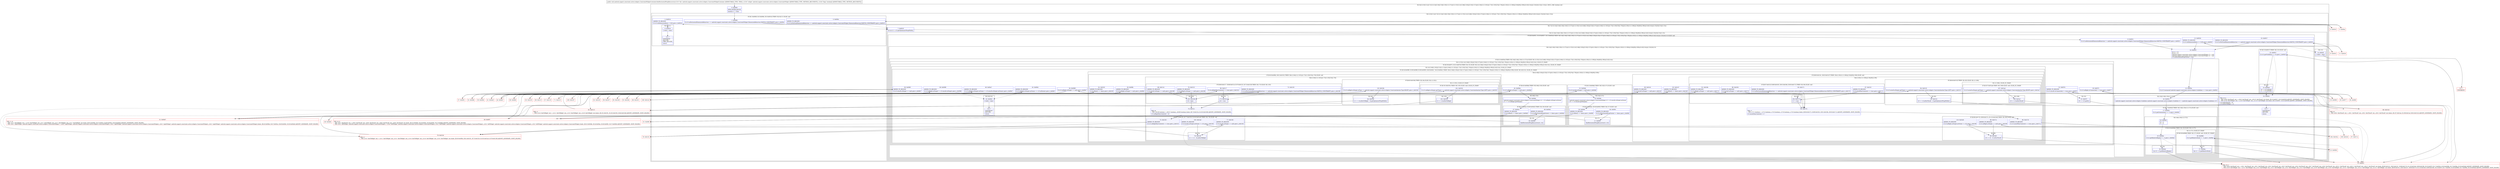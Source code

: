 digraph "CFG forandroid.support.constraint.solver.widgets.ConstraintWidgetContainer.findHorizontalWrapRecursive(Landroid\/support\/constraint\/solver\/widgets\/ConstraintWidget;[Z)V" {
subgraph cluster_Region_1806461829 {
label = "R(2:0|(2:(2:6|111)|(2:7|(2:(5:14|(2:16|(2:18|(1:20)(1:(1:27))))(1:(1:32)(1:(4:(2:46|(1:50))|(2:53|(1:57))|(4:(1:64)(1:(1:102))|(1:73)(1:103)|74|(1:78))|(4:(1:85)(1:(1:108))|(1:94)|95|(1:99)))(2:43|114)))|(1:23)|24|113)|(1:13))))) | DECL_VAR: boolean null\l";
node [shape=record,color=blue];
Node_0 [shape=record,label="{0\:\ 0x0000|MTH_ENTER_BLOCK\l|boolean r7 = false\l}"];
subgraph cluster_Region_244644008 {
label = "R(2:(2:6|111)|(2:7|(2:(5:14|(2:16|(2:18|(1:20)(1:(1:27))))(1:(1:32)(1:(4:(2:46|(1:50))|(2:53|(1:57))|(4:(1:64)(1:(1:102))|(1:73)(1:103)|74|(1:78))|(4:(1:85)(1:(1:108))|(1:94)|95|(1:99)))(2:43|114)))|(1:23)|24|113)|(1:13))))";
node [shape=record,color=blue];
subgraph cluster_IfRegion_787403955 {
label = "IF [B:1:0x0008, B:3:0x000e, B:5:0x0014] THEN: R(2:6|111) ELSE: null";
node [shape=record,color=blue];
Node_1 [shape=record,label="{1\:\ 0x0008|if (r13.mHorizontalDimensionBehaviour == android.support.constraint.solver.widgets.ConstraintWidget.DimensionBehaviour.MATCH_CONSTRAINT) goto L_0x000a\l}"];
Node_3 [shape=record,label="{3\:\ 0x000e|ADDED_TO_REGION\l|if (r13.mVerticalDimensionBehaviour == android.support.constraint.solver.widgets.ConstraintWidget.DimensionBehaviour.MATCH_CONSTRAINT) goto L_0x0010\l}"];
Node_5 [shape=record,label="{5\:\ 0x0014|ADDED_TO_REGION\l|if (r13.mDimensionRatio \> 0.0f) goto L_0x0016\l}"];
subgraph cluster_Region_1870910035 {
label = "R(2:6|111)";
node [shape=record,color=blue];
Node_6 [shape=record,label="{6\:\ 0x0016|r14[0] = false\l}"];
Node_111 [shape=record,label="{111\:\ ?|SYNTHETIC\lRETURN\lORIG_RETURN\l|return\l}"];
}
}
subgraph cluster_Region_2020169986 {
label = "R(2:7|(2:(5:14|(2:16|(2:18|(1:20)(1:(1:27))))(1:(1:32)(1:(4:(2:46|(1:50))|(2:53|(1:57))|(4:(1:64)(1:(1:102))|(1:73)(1:103)|74|(1:78))|(4:(1:85)(1:(1:108))|(1:94)|95|(1:99)))(2:43|114)))|(1:23)|24|113)|(1:13)))";
node [shape=record,color=blue];
Node_7 [shape=record,label="{7\:\ 0x0019|int int r5 = r13.getOptimizerWrapWidth()\l}"];
subgraph cluster_Region_1838269608 {
label = "R(2:(5:14|(2:16|(2:18|(1:20)(1:(1:27))))(1:(1:32)(1:(4:(2:46|(1:50))|(2:53|(1:57))|(4:(1:64)(1:(1:102))|(1:73)(1:103)|74|(1:78))|(4:(1:85)(1:(1:108))|(1:94)|95|(1:99)))(2:43|114)))|(1:23)|24|113)|(1:13))";
node [shape=record,color=blue];
subgraph cluster_IfRegion_1156132874 {
label = "IF [B:8:0x0021, B:10:0x0027, B:12:0x002d] THEN: R(5:14|(2:16|(2:18|(1:20)(1:(1:27))))(1:(1:32)(1:(4:(2:46|(1:50))|(2:53|(1:57))|(4:(1:64)(1:(1:102))|(1:73)(1:103)|74|(1:78))|(4:(1:85)(1:(1:108))|(1:94)|95|(1:99)))(2:43|114)))|(1:23)|24|113) ELSE: null";
node [shape=record,color=blue];
Node_8 [shape=record,label="{8\:\ 0x0021|if (r13.mHorizontalDimensionBehaviour != android.support.constraint.solver.widgets.ConstraintWidget.DimensionBehaviour.MATCH_CONSTRAINT) goto L_0x0032\l}"];
Node_10 [shape=record,label="{10\:\ 0x0027|ADDED_TO_REGION\l|if (r13.mVerticalDimensionBehaviour == android.support.constraint.solver.widgets.ConstraintWidget.DimensionBehaviour.MATCH_CONSTRAINT) goto L_0x0032\l}"];
Node_12 [shape=record,label="{12\:\ 0x002d|ADDED_TO_REGION\l|if (r13.mDimensionRatio \<= 0.0f) goto L_0x0032\l}"];
subgraph cluster_Region_1880225225 {
label = "R(5:14|(2:16|(2:18|(1:20)(1:(1:27))))(1:(1:32)(1:(4:(2:46|(1:50))|(2:53|(1:57))|(4:(1:64)(1:(1:102))|(1:73)(1:103)|74|(1:78))|(4:(1:85)(1:(1:108))|(1:94)|95|(1:99)))(2:43|114)))|(1:23)|24|113)";
node [shape=record,color=blue];
Node_14 [shape=record,label="{14\:\ 0x0032|int r1 = r5\lint r0 = r5\landroid.support.constraint.solver.widgets.ConstraintWidget r3 = null\landroid.support.constraint.solver.widgets.ConstraintWidget r4 = null\lr13.mHorizontalWrapVisited = true\l}"];
subgraph cluster_IfRegion_486158184 {
label = "IF [B:15:0x003a] THEN: R(2:16|(2:18|(1:20)(1:(1:27)))) ELSE: R(1:(1:32)(1:(4:(2:46|(1:50))|(2:53|(1:57))|(4:(1:64)(1:(1:102))|(1:73)(1:103)|74|(1:78))|(4:(1:85)(1:(1:108))|(1:94)|95|(1:99)))(2:43|114)))";
node [shape=record,color=blue];
Node_15 [shape=record,label="{15\:\ 0x003a|if ((r13 instanceof android.support.constraint.solver.widgets.Guideline) == true) goto L_0x003c\l}"];
subgraph cluster_Region_962498721 {
label = "R(2:16|(2:18|(1:20)(1:(1:27))))";
node [shape=record,color=blue];
Node_16 [shape=record,label="{16\:\ 0x003c|android.support.constraint.solver.widgets.Guideline android.support.constraint.solver.widgets.Guideline r2 = (android.support.constraint.solver.widgets.Guideline) r13\l}"];
subgraph cluster_IfRegion_266453258 {
label = "IF [B:17:0x0043] THEN: R(2:18|(1:20)(1:(1:27))) ELSE: null";
node [shape=record,color=blue];
Node_17 [shape=record,label="{17\:\ 0x0043|if (r2.getOrientation() == 1) goto L_0x0045\l}"];
subgraph cluster_Region_1818512197 {
label = "R(2:18|(1:20)(1:(1:27)))";
node [shape=record,color=blue];
Node_18 [shape=record,label="{18\:\ 0x0045|r0 = 0\lr1 = 0\l}"];
subgraph cluster_IfRegion_727958355 {
label = "IF [B:19:0x004b] THEN: R(1:20) ELSE: R(1:(1:27))";
node [shape=record,color=blue];
Node_19 [shape=record,label="{19\:\ 0x004b|if (r2.getRelativeBegin() != \-1) goto L_0x004d\l}"];
subgraph cluster_Region_237196739 {
label = "R(1:20)";
node [shape=record,color=blue];
Node_20 [shape=record,label="{20\:\ 0x004d|int r0 = r2.getRelativeBegin()\l}"];
}
subgraph cluster_Region_1830447086 {
label = "R(1:(1:27)) | ELSE_IF_CHAIN\l";
node [shape=record,color=blue];
subgraph cluster_IfRegion_368565959 {
label = "IF [B:26:0x0068] THEN: R(1:27) ELSE: null | ELSE_IF_CHAIN\l";
node [shape=record,color=blue];
Node_26 [shape=record,label="{26\:\ 0x0068|if (r2.getRelativeEnd() != \-1) goto L_0x006a\l}"];
subgraph cluster_Region_1486940479 {
label = "R(1:27)";
node [shape=record,color=blue];
Node_27 [shape=record,label="{27\:\ 0x006a|int r1 = r2.getRelativeEnd()\l}"];
}
}
}
}
}
}
}
subgraph cluster_Region_248339041 {
label = "R(1:(1:32)(1:(4:(2:46|(1:50))|(2:53|(1:57))|(4:(1:64)(1:(1:102))|(1:73)(1:103)|74|(1:78))|(4:(1:85)(1:(1:108))|(1:94)|95|(1:99)))(2:43|114))) | ELSE_IF_CHAIN\l";
node [shape=record,color=blue];
subgraph cluster_IfRegion_53039826 {
label = "IF [B:29:0x0075, B:31:0x007d] THEN: R(1:32) ELSE: R(1:(4:(2:46|(1:50))|(2:53|(1:57))|(4:(1:64)(1:(1:102))|(1:73)(1:103)|74|(1:78))|(4:(1:85)(1:(1:108))|(1:94)|95|(1:99)))(2:43|114)) | ELSE_IF_CHAIN\l";
node [shape=record,color=blue];
Node_29 [shape=record,label="{29\:\ 0x0075|if (r13.mRight.isConnected() != true) goto L_0x0077\l}"];
Node_31 [shape=record,label="{31\:\ 0x007d|ADDED_TO_REGION\l|if (r13.mLeft.isConnected() != true) goto L_0x007f\l}"];
subgraph cluster_Region_1413456271 {
label = "R(1:32)";
node [shape=record,color=blue];
Node_32 [shape=record,label="{32\:\ 0x007f|r0 += r13.getX()\l}"];
}
subgraph cluster_Region_1323674800 {
label = "R(1:(4:(2:46|(1:50))|(2:53|(1:57))|(4:(1:64)(1:(1:102))|(1:73)(1:103)|74|(1:78))|(4:(1:85)(1:(1:108))|(1:94)|95|(1:99)))(2:43|114)) | ELSE_IF_CHAIN\l";
node [shape=record,color=blue];
subgraph cluster_IfRegion_1887340437 {
label = "IF [B:34:0x0089, B:36:0x008f, B:38:0x0099, B:40:0x00a7, B:42:0x00b1] THEN: R(4:(2:46|(1:50))|(2:53|(1:57))|(4:(1:64)(1:(1:102))|(1:73)(1:103)|74|(1:78))|(4:(1:85)(1:(1:108))|(1:94)|95|(1:99))) ELSE: R(2:43|114) | ELSE_IF_CHAIN\l";
node [shape=record,color=blue];
Node_34 [shape=record,label="{34\:\ 0x0089|if (r13.mRight.mTarget == null) goto L_0x00b7\l}"];
Node_36 [shape=record,label="{36\:\ 0x008f|ADDED_TO_REGION\l|if (r13.mLeft.mTarget == null) goto L_0x00b7\l}"];
Node_38 [shape=record,label="{38\:\ 0x0099|ADDED_TO_REGION\l|if (r13.mRight.mTarget != r13.mLeft.mTarget) goto L_0x009b\l}"];
Node_40 [shape=record,label="{40\:\ 0x00a7|ADDED_TO_REGION\l|if (r13.mRight.mTarget.mOwner != r13.mLeft.mTarget.mOwner) goto L_0x00b7\l}"];
Node_42 [shape=record,label="{42\:\ 0x00b1|ADDED_TO_REGION\l|if (r13.mRight.mTarget.mOwner == r13.mParent) goto L_0x00b7\l}"];
subgraph cluster_Region_335857065 {
label = "R(4:(2:46|(1:50))|(2:53|(1:57))|(4:(1:64)(1:(1:102))|(1:73)(1:103)|74|(1:78))|(4:(1:85)(1:(1:108))|(1:94)|95|(1:99)))";
node [shape=record,color=blue];
subgraph cluster_IfRegion_1567799865 {
label = "IF [B:45:0x00bb] THEN: R(2:46|(1:50)) ELSE: null";
node [shape=record,color=blue];
Node_45 [shape=record,label="{45\:\ 0x00bb|if (r13.mRight.mTarget != null) goto L_0x00bd\l}"];
subgraph cluster_Region_588062292 {
label = "R(2:46|(1:50))";
node [shape=record,color=blue];
Node_46 [shape=record,label="{46\:\ 0x00bd|android.support.constraint.solver.widgets.ConstraintWidget r4 = r13.mRight.mTarget.mOwner\lr1 += r13.mRight.getMargin()\l}"];
subgraph cluster_IfRegion_505402279 {
label = "IF [B:47:0x00ce, B:49:0x00d2] THEN: R(1:50) ELSE: null";
node [shape=record,color=blue];
Node_47 [shape=record,label="{47\:\ 0x00ce|ADDED_TO_REGION\l|if (r4.isRoot() == false) goto L_0x00d0\l}"];
Node_49 [shape=record,label="{49\:\ 0x00d2|ADDED_TO_REGION\l|if (r4.mHorizontalWrapVisited == false) goto L_0x00d4\l}"];
subgraph cluster_Region_188196831 {
label = "R(1:50)";
node [shape=record,color=blue];
Node_50 [shape=record,label="{50\:\ 0x00d4|findHorizontalWrapRecursive(r4, r14)\l}"];
}
}
}
}
subgraph cluster_IfRegion_1041304843 {
label = "IF [B:52:0x00db] THEN: R(2:53|(1:57)) ELSE: null";
node [shape=record,color=blue];
Node_52 [shape=record,label="{52\:\ 0x00db|if (r13.mLeft.mTarget != null) goto L_0x00dd\l}"];
subgraph cluster_Region_1652788405 {
label = "R(2:53|(1:57))";
node [shape=record,color=blue];
Node_53 [shape=record,label="{53\:\ 0x00dd|android.support.constraint.solver.widgets.ConstraintWidget r3 = r13.mLeft.mTarget.mOwner\lr0 += r13.mLeft.getMargin()\l}"];
subgraph cluster_IfRegion_1535282648 {
label = "IF [B:54:0x00ee, B:56:0x00f2] THEN: R(1:57) ELSE: null";
node [shape=record,color=blue];
Node_54 [shape=record,label="{54\:\ 0x00ee|ADDED_TO_REGION\l|if (r3.isRoot() == false) goto L_0x00f0\l}"];
Node_56 [shape=record,label="{56\:\ 0x00f2|ADDED_TO_REGION\l|if (r3.mHorizontalWrapVisited == false) goto L_0x00f4\l}"];
subgraph cluster_Region_148236642 {
label = "R(1:57)";
node [shape=record,color=blue];
Node_57 [shape=record,label="{57\:\ 0x00f4|findHorizontalWrapRecursive(r3, r14)\l}"];
}
}
}
}
subgraph cluster_IfRegion_1664012897 {
label = "IF [B:59:0x00fb, B:61:0x0101] THEN: R(4:(1:64)(1:(1:102))|(1:73)(1:103)|74|(1:78)) ELSE: null";
node [shape=record,color=blue];
Node_59 [shape=record,label="{59\:\ 0x00fb|ADDED_TO_REGION\l|if (r13.mRight.mTarget != null) goto L_0x00fd\l}"];
Node_61 [shape=record,label="{61\:\ 0x0101|ADDED_TO_REGION\l|if (r4.isRoot() == false) goto L_0x0103\l}"];
subgraph cluster_Region_987195251 {
label = "R(4:(1:64)(1:(1:102))|(1:73)(1:103)|74|(1:78))";
node [shape=record,color=blue];
subgraph cluster_IfRegion_147641357 {
label = "IF [B:63:0x010b] THEN: R(1:64) ELSE: R(1:(1:102))";
node [shape=record,color=blue];
Node_63 [shape=record,label="{63\:\ 0x010b|if (r13.mRight.mTarget.mType == android.support.constraint.solver.widgets.ConstraintAnchor.Type.RIGHT) goto L_0x010d\l}"];
subgraph cluster_Region_1548556201 {
label = "R(1:64)";
node [shape=record,color=blue];
Node_64 [shape=record,label="{64\:\ 0x010d|r1 += r4.mDistToRight \- r4.getOptimizerWrapWidth()\l}"];
}
subgraph cluster_Region_1076302943 {
label = "R(1:(1:102)) | ELSE_IF_CHAIN\l";
node [shape=record,color=blue];
subgraph cluster_IfRegion_1994924037 {
label = "IF [B:101:0x0191] THEN: R(1:102) ELSE: null | ELSE_IF_CHAIN\l";
node [shape=record,color=blue];
Node_101 [shape=record,label="{101\:\ 0x0191|if (r13.mRight.mTarget.getType() == android.support.constraint.solver.widgets.ConstraintAnchor.Type.LEFT) goto L_0x0193\l}"];
subgraph cluster_Region_1500640022 {
label = "R(1:102)";
node [shape=record,color=blue];
Node_102 [shape=record,label="{102\:\ 0x0193|r1 += r4.mDistToRight\l}"];
}
}
}
}
subgraph cluster_IfRegion_1988435037 {
label = "IF [B:66:0x0117, B:68:0x011d, B:70:0x0123, B:72:0x0129] THEN: R(1:73) ELSE: R(1:103)";
node [shape=record,color=blue];
Node_66 [shape=record,label="{66\:\ 0x0117|if (r4.mRightHasCentered == true) goto L_0x012b\l}"];
Node_68 [shape=record,label="{68\:\ 0x011d|ADDED_TO_REGION\l|if (r4.mLeft.mTarget == null) goto L_0x0198\l}"];
Node_70 [shape=record,label="{70\:\ 0x0123|ADDED_TO_REGION\l|if (r4.mRight.mTarget == null) goto L_0x0198\l}"];
Node_72 [shape=record,label="{72\:\ 0x0129|ADDED_TO_REGION\l|if (r4.mHorizontalDimensionBehaviour == android.support.constraint.solver.widgets.ConstraintWidget.DimensionBehaviour.MATCH_CONSTRAINT) goto L_0x0198\l}"];
subgraph cluster_Region_1426994448 {
label = "R(1:73)";
node [shape=record,color=blue];
Node_73 [shape=record,label="{73\:\ 0x012b|r6 = true\l}"];
}
subgraph cluster_Region_1505555162 {
label = "R(1:103)";
node [shape=record,color=blue];
Node_103 [shape=record,label="{103\:\ 0x0198|r6 = false\l}"];
}
}
Node_74 [shape=record,label="{74\:\ 0x012c|PHI: r6 \l  PHI: (r6v48 boolean) = (r6v57 boolean), (r6v60 boolean) binds: [B:73:0x012b, B:103:0x0198] A[DONT_GENERATE, DONT_INLINE]\l|r13.mRightHasCentered = r6\l}"];
subgraph cluster_IfRegion_958837528 {
label = "IF [B:75:0x0130, B:77:0x0136, B:105:0x01a0] THEN: R(1:78) ELSE: null";
node [shape=record,color=blue];
Node_75 [shape=record,label="{75\:\ 0x0130|ADDED_TO_REGION\l|if (r13.mRightHasCentered == true) goto L_0x0132\l}"];
Node_77 [shape=record,label="{77\:\ 0x0136|ADDED_TO_REGION\l|if (r4.mLeft.mTarget == null) goto L_0x0138\l}"];
Node_105 [shape=record,label="{105\:\ 0x01a0|ADDED_TO_REGION\l|if (r4.mLeft.mTarget.mOwner != r13) goto L_0x0138\l}"];
subgraph cluster_Region_1851712041 {
label = "R(1:78)";
node [shape=record,color=blue];
Node_78 [shape=record,label="{78\:\ 0x0138|r1 += r1 \- r4.mDistToRight\l}"];
}
}
}
}
subgraph cluster_IfRegion_404317089 {
label = "IF [B:80:0x0141, B:82:0x0147] THEN: R(4:(1:85)(1:(1:108))|(1:94)|95|(1:99)) ELSE: null";
node [shape=record,color=blue];
Node_80 [shape=record,label="{80\:\ 0x0141|ADDED_TO_REGION\l|if (r13.mLeft.mTarget != null) goto L_0x0143\l}"];
Node_82 [shape=record,label="{82\:\ 0x0147|ADDED_TO_REGION\l|if (r3.isRoot() == false) goto L_0x0149\l}"];
subgraph cluster_Region_1464605331 {
label = "R(4:(1:85)(1:(1:108))|(1:94)|95|(1:99))";
node [shape=record,color=blue];
subgraph cluster_IfRegion_1996832084 {
label = "IF [B:84:0x0153] THEN: R(1:85) ELSE: R(1:(1:108))";
node [shape=record,color=blue];
Node_84 [shape=record,label="{84\:\ 0x0153|if (r13.mLeft.mTarget.getType() == android.support.constraint.solver.widgets.ConstraintAnchor.Type.LEFT) goto L_0x0155\l}"];
subgraph cluster_Region_1026913085 {
label = "R(1:85)";
node [shape=record,color=blue];
Node_85 [shape=record,label="{85\:\ 0x0155|r0 += r3.mDistToLeft \- r3.getOptimizerWrapWidth()\l}"];
}
subgraph cluster_Region_428335877 {
label = "R(1:(1:108)) | ELSE_IF_CHAIN\l";
node [shape=record,color=blue];
subgraph cluster_IfRegion_1643813254 {
label = "IF [B:107:0x01ad] THEN: R(1:108) ELSE: null | ELSE_IF_CHAIN\l";
node [shape=record,color=blue];
Node_107 [shape=record,label="{107\:\ 0x01ad|if (r13.mLeft.mTarget.getType() == android.support.constraint.solver.widgets.ConstraintAnchor.Type.RIGHT) goto L_0x01af\l}"];
subgraph cluster_Region_328508353 {
label = "R(1:108)";
node [shape=record,color=blue];
Node_108 [shape=record,label="{108\:\ 0x01af|r0 += r3.mDistToLeft\l}"];
}
}
}
}
subgraph cluster_IfRegion_1719775795 {
label = "IF [B:87:0x015f, B:89:0x0165, B:91:0x016b, B:93:0x0171] THEN: R(1:94) ELSE: null";
node [shape=record,color=blue];
Node_87 [shape=record,label="{87\:\ 0x015f|ADDED_TO_REGION\l|if (r3.mLeftHasCentered == true) goto L_0x0173\l}"];
Node_89 [shape=record,label="{89\:\ 0x0165|ADDED_TO_REGION\l|if (r3.mLeft.mTarget == null) goto L_0x0174\l}"];
Node_91 [shape=record,label="{91\:\ 0x016b|ADDED_TO_REGION\l|if (r3.mRight.mTarget == null) goto L_0x0174\l}"];
Node_93 [shape=record,label="{93\:\ 0x0171|ADDED_TO_REGION\l|if (r3.mHorizontalDimensionBehaviour == android.support.constraint.solver.widgets.ConstraintWidget.DimensionBehaviour.MATCH_CONSTRAINT) goto L_0x0174\l}"];
subgraph cluster_Region_71672220 {
label = "R(1:94)";
node [shape=record,color=blue];
Node_94 [shape=record,label="{94\:\ 0x0173|r7 = true\l}"];
}
}
Node_95 [shape=record,label="{95\:\ 0x0174|PHI: r7 \l  PHI: (r7v1 boolean) = (r7v2 boolean), (r7v0 boolean), (r7v0 boolean), (r7v0 boolean) binds: [B:94:0x0173, B:89:0x0165, B:91:0x016b, B:93:0x0171] A[DONT_GENERATE, DONT_INLINE]\l|r13.mLeftHasCentered = r7\l}"];
subgraph cluster_IfRegion_1327187125 {
label = "IF [B:96:0x0178, B:98:0x017e, B:110:0x01b9] THEN: R(1:99) ELSE: null";
node [shape=record,color=blue];
Node_96 [shape=record,label="{96\:\ 0x0178|ADDED_TO_REGION\l|if (r13.mLeftHasCentered == true) goto L_0x017a\l}"];
Node_98 [shape=record,label="{98\:\ 0x017e|ADDED_TO_REGION\l|if (r3.mRight.mTarget == null) goto L_0x0180\l}"];
Node_110 [shape=record,label="{110\:\ 0x01b9|ADDED_TO_REGION\l|if (r3.mRight.mTarget.mOwner != r13) goto L_0x0180\l}"];
subgraph cluster_Region_1933910131 {
label = "R(1:99)";
node [shape=record,color=blue];
Node_99 [shape=record,label="{99\:\ 0x0180|r0 += r0 \- r3.mDistToLeft\l}"];
}
}
}
}
}
subgraph cluster_Region_1445295540 {
label = "R(2:43|114)";
node [shape=record,color=blue];
Node_43 [shape=record,label="{43\:\ 0x00b3|r14[0] = false\l}"];
Node_114 [shape=record,label="{114\:\ ?|SYNTHETIC\lRETURN\l|return\l}"];
}
}
}
}
}
}
subgraph cluster_IfRegion_143920569 {
label = "IF [B:22:0x0057] THEN: R(1:23) ELSE: null";
node [shape=record,color=blue];
Node_22 [shape=record,label="{22\:\ 0x0057|if (r13.getVisibility() == 8) goto L_0x0059\l}"];
subgraph cluster_Region_1966252128 {
label = "R(1:23)";
node [shape=record,color=blue];
Node_23 [shape=record,label="{23\:\ 0x0059|r0 \-= r13.mWidth\lr1 \-= r13.mWidth\l}"];
}
}
Node_24 [shape=record,label="{24\:\ 0x005f|PHI: r0 r1 \l  PHI: (r0v9 'distToLeft' int) = (r0v8 'distToLeft' int), (r0v10 'distToLeft' int) binds: [B:22:0x0057, B:23:0x0059] A[DONT_GENERATE, DONT_INLINE]\l  PHI: (r1v9 'distToRight' int) = (r1v8 'distToRight' int), (r1v10 'distToRight' int) binds: [B:22:0x0057, B:23:0x0059] A[DONT_GENERATE, DONT_INLINE]\l|r13.mDistToLeft = r0\lr13.mDistToRight = r1\l}"];
Node_113 [shape=record,label="{113\:\ ?|SYNTHETIC\lRETURN\l|return\l}"];
}
}
subgraph cluster_Region_783112293 {
label = "R(1:13)";
node [shape=record,color=blue];
Node_13 [shape=record,label="{13\:\ 0x002f|r14[0] = false\l}"];
}
}
}
}
}
Node_2 [shape=record,color=red,label="{2\:\ 0x000a}"];
Node_4 [shape=record,color=red,label="{4\:\ 0x0010}"];
Node_9 [shape=record,color=red,label="{9\:\ 0x0023}"];
Node_11 [shape=record,color=red,label="{11\:\ 0x0029}"];
Node_21 [shape=record,color=red,label="{21\:\ 0x0051|PHI: r0 r1 \l  PHI: (r0v8 'distToLeft' int) = (r0v1 'distToLeft' int), (r0v1 'distToLeft' int), (r0v3 'distToLeft' int), (r0v3 'distToLeft' int), (r0v4 'distToLeft' int), (r0v7 'distToLeft' int), (r0v0 'distToLeft' int), (r0v11 'distToLeft' int), (r0v11 'distToLeft' int), (r0v12 'distToLeft' int) binds: [B:80:0x0141, B:82:0x0147, B:96:0x0178, B:110:0x01b9, B:99:0x0180, B:32:0x007f, B:17:0x0043, B:26:0x0068, B:27:0x006a, B:20:0x004d] A[DONT_GENERATE, DONT_INLINE]\l  PHI: (r1v8 'distToRight' int) = (r1v2 'distToRight' int), (r1v2 'distToRight' int), (r1v2 'distToRight' int), (r1v2 'distToRight' int), (r1v2 'distToRight' int), (r1v0 'distToRight' int), (r1v0 'distToRight' int), (r1v11 'distToRight' int), (r1v12 'distToRight' int), (r1v11 'distToRight' int) binds: [B:80:0x0141, B:82:0x0147, B:96:0x0178, B:110:0x01b9, B:99:0x0180, B:32:0x007f, B:17:0x0043, B:26:0x0068, B:27:0x006a, B:20:0x004d] A[DONT_GENERATE, DONT_INLINE]\l}"];
Node_25 [shape=record,color=red,label="{25\:\ 0x0064}"];
Node_28 [shape=record,color=red,label="{28\:\ 0x006f}"];
Node_30 [shape=record,color=red,label="{30\:\ 0x0077}"];
Node_33 [shape=record,color=red,label="{33\:\ 0x0085}"];
Node_35 [shape=record,color=red,label="{35\:\ 0x008b}"];
Node_37 [shape=record,color=red,label="{37\:\ 0x0091}"];
Node_39 [shape=record,color=red,label="{39\:\ 0x009b}"];
Node_41 [shape=record,color=red,label="{41\:\ 0x00a9}"];
Node_44 [shape=record,color=red,label="{44\:\ 0x00b7}"];
Node_48 [shape=record,color=red,label="{48\:\ 0x00d0}"];
Node_51 [shape=record,color=red,label="{51\:\ 0x00d7|PHI: r1 r4 \l  PHI: (r1v1 'distToRight' int) = (r1v0 'distToRight' int), (r1v7 'distToRight' int), (r1v7 'distToRight' int), (r1v7 'distToRight' int) binds: [B:45:0x00bb, B:47:0x00ce, B:49:0x00d2, B:50:0x00d4] A[DONT_GENERATE, DONT_INLINE]\l  PHI: (r4v1 'rightWidget' android.support.constraint.solver.widgets.ConstraintWidget) = (r4v0 'rightWidget' android.support.constraint.solver.widgets.ConstraintWidget), (r4v2 'rightWidget' android.support.constraint.solver.widgets.ConstraintWidget), (r4v2 'rightWidget' android.support.constraint.solver.widgets.ConstraintWidget), (r4v2 'rightWidget' android.support.constraint.solver.widgets.ConstraintWidget) binds: [B:45:0x00bb, B:47:0x00ce, B:49:0x00d2, B:50:0x00d4] A[DONT_GENERATE, DONT_INLINE]\l}"];
Node_55 [shape=record,color=red,label="{55\:\ 0x00f0}"];
Node_58 [shape=record,color=red,label="{58\:\ 0x00f7|PHI: r0 r3 \l  PHI: (r0v1 'distToLeft' int) = (r0v0 'distToLeft' int), (r0v6 'distToLeft' int), (r0v6 'distToLeft' int), (r0v6 'distToLeft' int) binds: [B:52:0x00db, B:54:0x00ee, B:56:0x00f2, B:57:0x00f4] A[DONT_GENERATE, DONT_INLINE]\l  PHI: (r3v1 'leftWidget' android.support.constraint.solver.widgets.ConstraintWidget) = (r3v0 'leftWidget' android.support.constraint.solver.widgets.ConstraintWidget), (r3v2 'leftWidget' android.support.constraint.solver.widgets.ConstraintWidget), (r3v2 'leftWidget' android.support.constraint.solver.widgets.ConstraintWidget), (r3v2 'leftWidget' android.support.constraint.solver.widgets.ConstraintWidget) binds: [B:52:0x00db, B:54:0x00ee, B:56:0x00f2, B:57:0x00f4] A[DONT_GENERATE, DONT_INLINE]\l}"];
Node_60 [shape=record,color=red,label="{60\:\ 0x00fd}"];
Node_62 [shape=record,color=red,label="{62\:\ 0x0103}"];
Node_65 [shape=record,color=red,label="{65\:\ 0x0115|PHI: r1 \l  PHI: (r1v4 'distToRight' int) = (r1v1 'distToRight' int), (r1v3 'distToRight' int), (r1v6 'distToRight' int) binds: [B:101:0x0191, B:102:0x0193, B:64:0x010d] A[DONT_GENERATE, DONT_INLINE]\l}"];
Node_67 [shape=record,color=red,label="{67\:\ 0x0119}"];
Node_69 [shape=record,color=red,label="{69\:\ 0x011f}"];
Node_71 [shape=record,color=red,label="{71\:\ 0x0125}"];
Node_76 [shape=record,color=red,label="{76\:\ 0x0132}"];
Node_79 [shape=record,color=red,label="{79\:\ 0x013d|PHI: r1 \l  PHI: (r1v2 'distToRight' int) = (r1v1 'distToRight' int), (r1v1 'distToRight' int), (r1v4 'distToRight' int), (r1v4 'distToRight' int), (r1v5 'distToRight' int) binds: [B:59:0x00fb, B:61:0x0101, B:75:0x0130, B:105:0x01a0, B:78:0x0138] A[DONT_GENERATE, DONT_INLINE]\l}"];
Node_81 [shape=record,color=red,label="{81\:\ 0x0143}"];
Node_83 [shape=record,color=red,label="{83\:\ 0x0149}"];
Node_86 [shape=record,color=red,label="{86\:\ 0x015d|PHI: r0 \l  PHI: (r0v3 'distToLeft' int) = (r0v1 'distToLeft' int), (r0v2 'distToLeft' int), (r0v5 'distToLeft' int) binds: [B:107:0x01ad, B:108:0x01af, B:85:0x0155] A[DONT_GENERATE, DONT_INLINE]\l}"];
Node_88 [shape=record,color=red,label="{88\:\ 0x0161}"];
Node_90 [shape=record,color=red,label="{90\:\ 0x0167}"];
Node_92 [shape=record,color=red,label="{92\:\ 0x016d}"];
Node_97 [shape=record,color=red,label="{97\:\ 0x017a}"];
Node_100 [shape=record,color=red,label="{100\:\ 0x0187}"];
Node_104 [shape=record,color=red,label="{104\:\ 0x019a}"];
Node_106 [shape=record,color=red,label="{106\:\ 0x01a3}"];
Node_109 [shape=record,color=red,label="{109\:\ 0x01b3}"];
Node_112 [shape=record,color=red,label="{112\:\ ?|SYNTHETIC\l}"];
MethodNode[shape=record,label="{public void android.support.constraint.solver.widgets.ConstraintWidgetContainer.findHorizontalWrapRecursive((r12v0 'this' android.support.constraint.solver.widgets.ConstraintWidgetContainer A[IMMUTABLE_TYPE, THIS]), (r13v0 'widget' android.support.constraint.solver.widgets.ConstraintWidget A[IMMUTABLE_TYPE, METHOD_ARGUMENT]), (r14v0 'flags' boolean[] A[IMMUTABLE_TYPE, METHOD_ARGUMENT])) }"];
MethodNode -> Node_0;
Node_0 -> Node_1;
Node_1 -> Node_2;
Node_1 -> Node_7[style=dashed];
Node_3 -> Node_4;
Node_3 -> Node_7[style=dashed];
Node_5 -> Node_6;
Node_5 -> Node_7[style=dashed];
Node_6 -> Node_111;
Node_7 -> Node_8;
Node_8 -> Node_9[style=dashed];
Node_8 -> Node_14;
Node_10 -> Node_11[style=dashed];
Node_10 -> Node_14;
Node_12 -> Node_13[style=dashed];
Node_12 -> Node_14;
Node_14 -> Node_15;
Node_15 -> Node_16;
Node_15 -> Node_28[style=dashed];
Node_16 -> Node_17;
Node_17 -> Node_18;
Node_17 -> Node_21[style=dashed];
Node_18 -> Node_19;
Node_19 -> Node_20;
Node_19 -> Node_25[style=dashed];
Node_20 -> Node_21;
Node_26 -> Node_21[style=dashed];
Node_26 -> Node_27;
Node_27 -> Node_21;
Node_29 -> Node_30;
Node_29 -> Node_33[style=dashed];
Node_31 -> Node_32;
Node_31 -> Node_33[style=dashed];
Node_32 -> Node_21;
Node_34 -> Node_35[style=dashed];
Node_34 -> Node_44;
Node_36 -> Node_37[style=dashed];
Node_36 -> Node_44;
Node_38 -> Node_39;
Node_38 -> Node_43[style=dashed];
Node_40 -> Node_41[style=dashed];
Node_40 -> Node_44;
Node_42 -> Node_43[style=dashed];
Node_42 -> Node_44;
Node_45 -> Node_46;
Node_45 -> Node_51[style=dashed];
Node_46 -> Node_47;
Node_47 -> Node_48;
Node_47 -> Node_51[style=dashed];
Node_49 -> Node_50;
Node_49 -> Node_51[style=dashed];
Node_50 -> Node_51;
Node_52 -> Node_53;
Node_52 -> Node_58[style=dashed];
Node_53 -> Node_54;
Node_54 -> Node_55;
Node_54 -> Node_58[style=dashed];
Node_56 -> Node_57;
Node_56 -> Node_58[style=dashed];
Node_57 -> Node_58;
Node_59 -> Node_60;
Node_59 -> Node_79[style=dashed];
Node_61 -> Node_62;
Node_61 -> Node_79[style=dashed];
Node_63 -> Node_64;
Node_63 -> Node_100[style=dashed];
Node_64 -> Node_65;
Node_101 -> Node_65[style=dashed];
Node_101 -> Node_102;
Node_102 -> Node_65;
Node_66 -> Node_67[style=dashed];
Node_66 -> Node_73;
Node_68 -> Node_69[style=dashed];
Node_68 -> Node_103;
Node_70 -> Node_71[style=dashed];
Node_70 -> Node_103;
Node_72 -> Node_73[style=dashed];
Node_72 -> Node_103;
Node_73 -> Node_74;
Node_103 -> Node_74;
Node_74 -> Node_75;
Node_75 -> Node_76;
Node_75 -> Node_79[style=dashed];
Node_77 -> Node_78;
Node_77 -> Node_104[style=dashed];
Node_105 -> Node_79[style=dashed];
Node_105 -> Node_78;
Node_78 -> Node_79;
Node_80 -> Node_21[style=dashed];
Node_80 -> Node_81;
Node_82 -> Node_21[style=dashed];
Node_82 -> Node_83;
Node_84 -> Node_85;
Node_84 -> Node_106[style=dashed];
Node_85 -> Node_86;
Node_107 -> Node_86[style=dashed];
Node_107 -> Node_108;
Node_108 -> Node_86;
Node_87 -> Node_88[style=dashed];
Node_87 -> Node_94;
Node_89 -> Node_90[style=dashed];
Node_89 -> Node_95;
Node_91 -> Node_92[style=dashed];
Node_91 -> Node_95;
Node_93 -> Node_94[style=dashed];
Node_93 -> Node_95;
Node_94 -> Node_95;
Node_95 -> Node_96;
Node_96 -> Node_21[style=dashed];
Node_96 -> Node_97;
Node_98 -> Node_99;
Node_98 -> Node_109[style=dashed];
Node_110 -> Node_21[style=dashed];
Node_110 -> Node_99;
Node_99 -> Node_21;
Node_43 -> Node_114;
Node_22 -> Node_23;
Node_22 -> Node_24[style=dashed];
Node_23 -> Node_24;
Node_24 -> Node_113;
Node_13 -> Node_112;
Node_2 -> Node_3;
Node_4 -> Node_5;
Node_9 -> Node_10;
Node_11 -> Node_12;
Node_21 -> Node_22;
Node_25 -> Node_26;
Node_28 -> Node_29;
Node_30 -> Node_31;
Node_33 -> Node_34;
Node_35 -> Node_36;
Node_37 -> Node_38;
Node_39 -> Node_40;
Node_41 -> Node_42;
Node_44 -> Node_45;
Node_48 -> Node_49;
Node_51 -> Node_52;
Node_55 -> Node_56;
Node_58 -> Node_59;
Node_60 -> Node_61;
Node_62 -> Node_63;
Node_65 -> Node_66;
Node_67 -> Node_68;
Node_69 -> Node_70;
Node_71 -> Node_72;
Node_76 -> Node_77;
Node_79 -> Node_80;
Node_81 -> Node_82;
Node_83 -> Node_84;
Node_86 -> Node_87;
Node_88 -> Node_89;
Node_90 -> Node_91;
Node_92 -> Node_93;
Node_97 -> Node_98;
Node_100 -> Node_101;
Node_104 -> Node_105;
Node_106 -> Node_107;
Node_109 -> Node_110;
}

